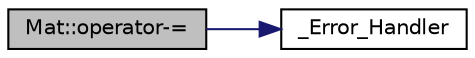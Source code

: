 digraph "Mat::operator-="
{
 // INTERACTIVE_SVG=YES
 // LATEX_PDF_SIZE
  edge [fontname="Helvetica",fontsize="10",labelfontname="Helvetica",labelfontsize="10"];
  node [fontname="Helvetica",fontsize="10",shape=record];
  rankdir="LR";
  Node81 [label="Mat::operator-=",height=0.2,width=0.4,color="black", fillcolor="grey75", style="filled", fontcolor="black",tooltip=" "];
  Node81 -> Node82 [color="midnightblue",fontsize="10",style="solid",fontname="Helvetica"];
  Node82 [label="_Error_Handler",height=0.2,width=0.4,color="black", fillcolor="white", style="filled",URL="$main_8cpp.html#a425dc7e549f2b17a4f48496d9561d248",tooltip=" "];
}
